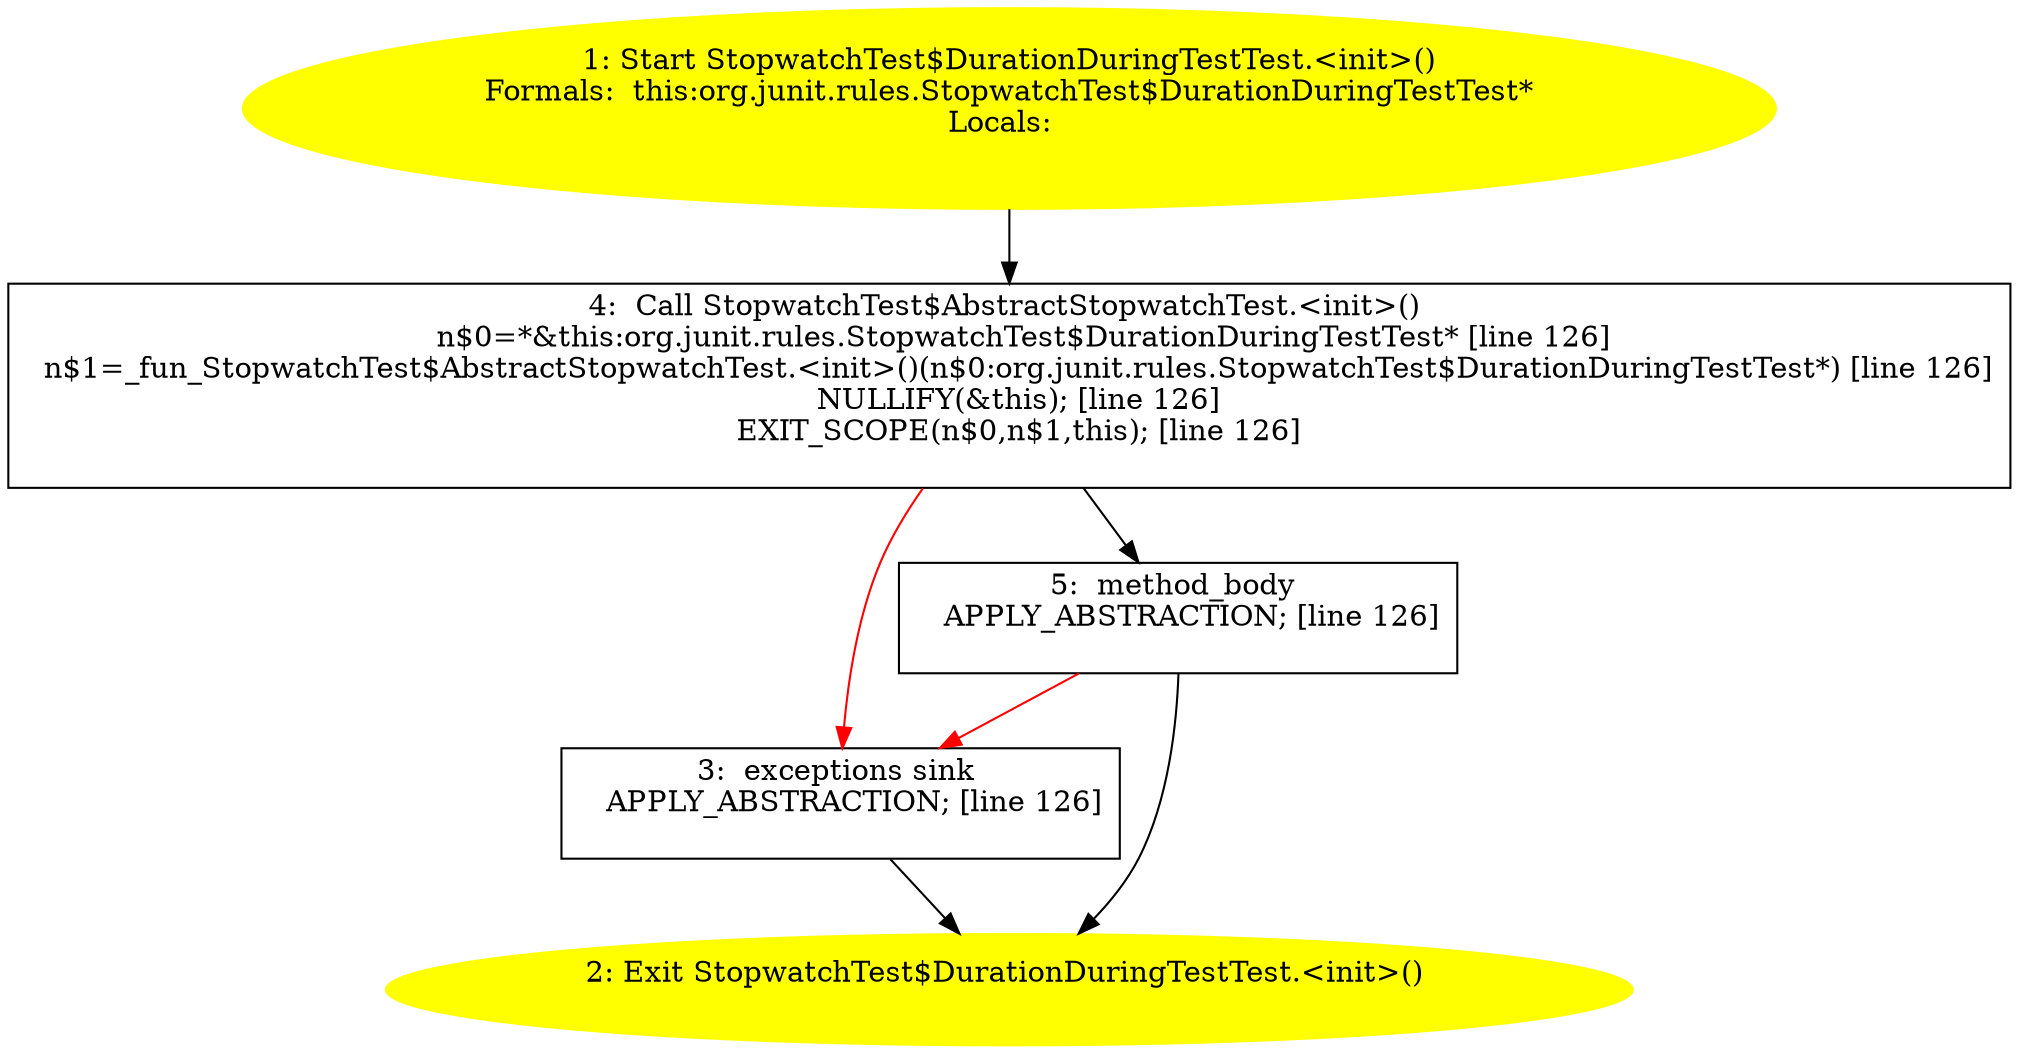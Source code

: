 /* @generated */
digraph cfg {
"org.junit.rules.StopwatchTest$DurationDuringTestTest.<init>().758f42d002e286fc42895ec941baef8d_1" [label="1: Start StopwatchTest$DurationDuringTestTest.<init>()\nFormals:  this:org.junit.rules.StopwatchTest$DurationDuringTestTest*\nLocals:  \n  " color=yellow style=filled]
	

	 "org.junit.rules.StopwatchTest$DurationDuringTestTest.<init>().758f42d002e286fc42895ec941baef8d_1" -> "org.junit.rules.StopwatchTest$DurationDuringTestTest.<init>().758f42d002e286fc42895ec941baef8d_4" ;
"org.junit.rules.StopwatchTest$DurationDuringTestTest.<init>().758f42d002e286fc42895ec941baef8d_2" [label="2: Exit StopwatchTest$DurationDuringTestTest.<init>() \n  " color=yellow style=filled]
	

"org.junit.rules.StopwatchTest$DurationDuringTestTest.<init>().758f42d002e286fc42895ec941baef8d_3" [label="3:  exceptions sink \n   APPLY_ABSTRACTION; [line 126]\n " shape="box"]
	

	 "org.junit.rules.StopwatchTest$DurationDuringTestTest.<init>().758f42d002e286fc42895ec941baef8d_3" -> "org.junit.rules.StopwatchTest$DurationDuringTestTest.<init>().758f42d002e286fc42895ec941baef8d_2" ;
"org.junit.rules.StopwatchTest$DurationDuringTestTest.<init>().758f42d002e286fc42895ec941baef8d_4" [label="4:  Call StopwatchTest$AbstractStopwatchTest.<init>() \n   n$0=*&this:org.junit.rules.StopwatchTest$DurationDuringTestTest* [line 126]\n  n$1=_fun_StopwatchTest$AbstractStopwatchTest.<init>()(n$0:org.junit.rules.StopwatchTest$DurationDuringTestTest*) [line 126]\n  NULLIFY(&this); [line 126]\n  EXIT_SCOPE(n$0,n$1,this); [line 126]\n " shape="box"]
	

	 "org.junit.rules.StopwatchTest$DurationDuringTestTest.<init>().758f42d002e286fc42895ec941baef8d_4" -> "org.junit.rules.StopwatchTest$DurationDuringTestTest.<init>().758f42d002e286fc42895ec941baef8d_5" ;
	 "org.junit.rules.StopwatchTest$DurationDuringTestTest.<init>().758f42d002e286fc42895ec941baef8d_4" -> "org.junit.rules.StopwatchTest$DurationDuringTestTest.<init>().758f42d002e286fc42895ec941baef8d_3" [color="red" ];
"org.junit.rules.StopwatchTest$DurationDuringTestTest.<init>().758f42d002e286fc42895ec941baef8d_5" [label="5:  method_body \n   APPLY_ABSTRACTION; [line 126]\n " shape="box"]
	

	 "org.junit.rules.StopwatchTest$DurationDuringTestTest.<init>().758f42d002e286fc42895ec941baef8d_5" -> "org.junit.rules.StopwatchTest$DurationDuringTestTest.<init>().758f42d002e286fc42895ec941baef8d_2" ;
	 "org.junit.rules.StopwatchTest$DurationDuringTestTest.<init>().758f42d002e286fc42895ec941baef8d_5" -> "org.junit.rules.StopwatchTest$DurationDuringTestTest.<init>().758f42d002e286fc42895ec941baef8d_3" [color="red" ];
}
